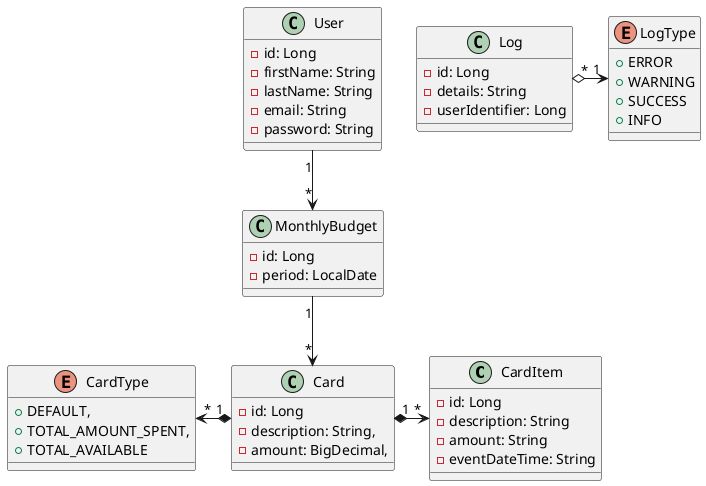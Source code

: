 @startuml

class CardItem {
    - id: Long
    - description: String
    - amount: String
    - eventDateTime: String
}

class Card {
    - id: Long
    - description: String,
    - amount: BigDecimal,
}

enum CardType {
    + DEFAULT,
    + TOTAL_AMOUNT_SPENT,
    + TOTAL_AVAILABLE
}

class MonthlyBudget {
    - id: Long
    - period: LocalDate
}

class User {
    - id: Long
    - firstName: String
    - lastName: String
    - email: String
    - password: String
}

class Log {
    - id: Long
    - details: String
    - userIdentifier: Long
}

enum LogType {
    + ERROR
    + WARNING
    + SUCCESS
    + INFO
}

'Entity relationships

User "1" --> "*" MonthlyBudget
Card "1" *-right-> "*" CardItem
Card "1" *-left-> "*" CardType
MonthlyBudget "1" --> "*" Card

Log "*" o-> "1" LogType

@enduml